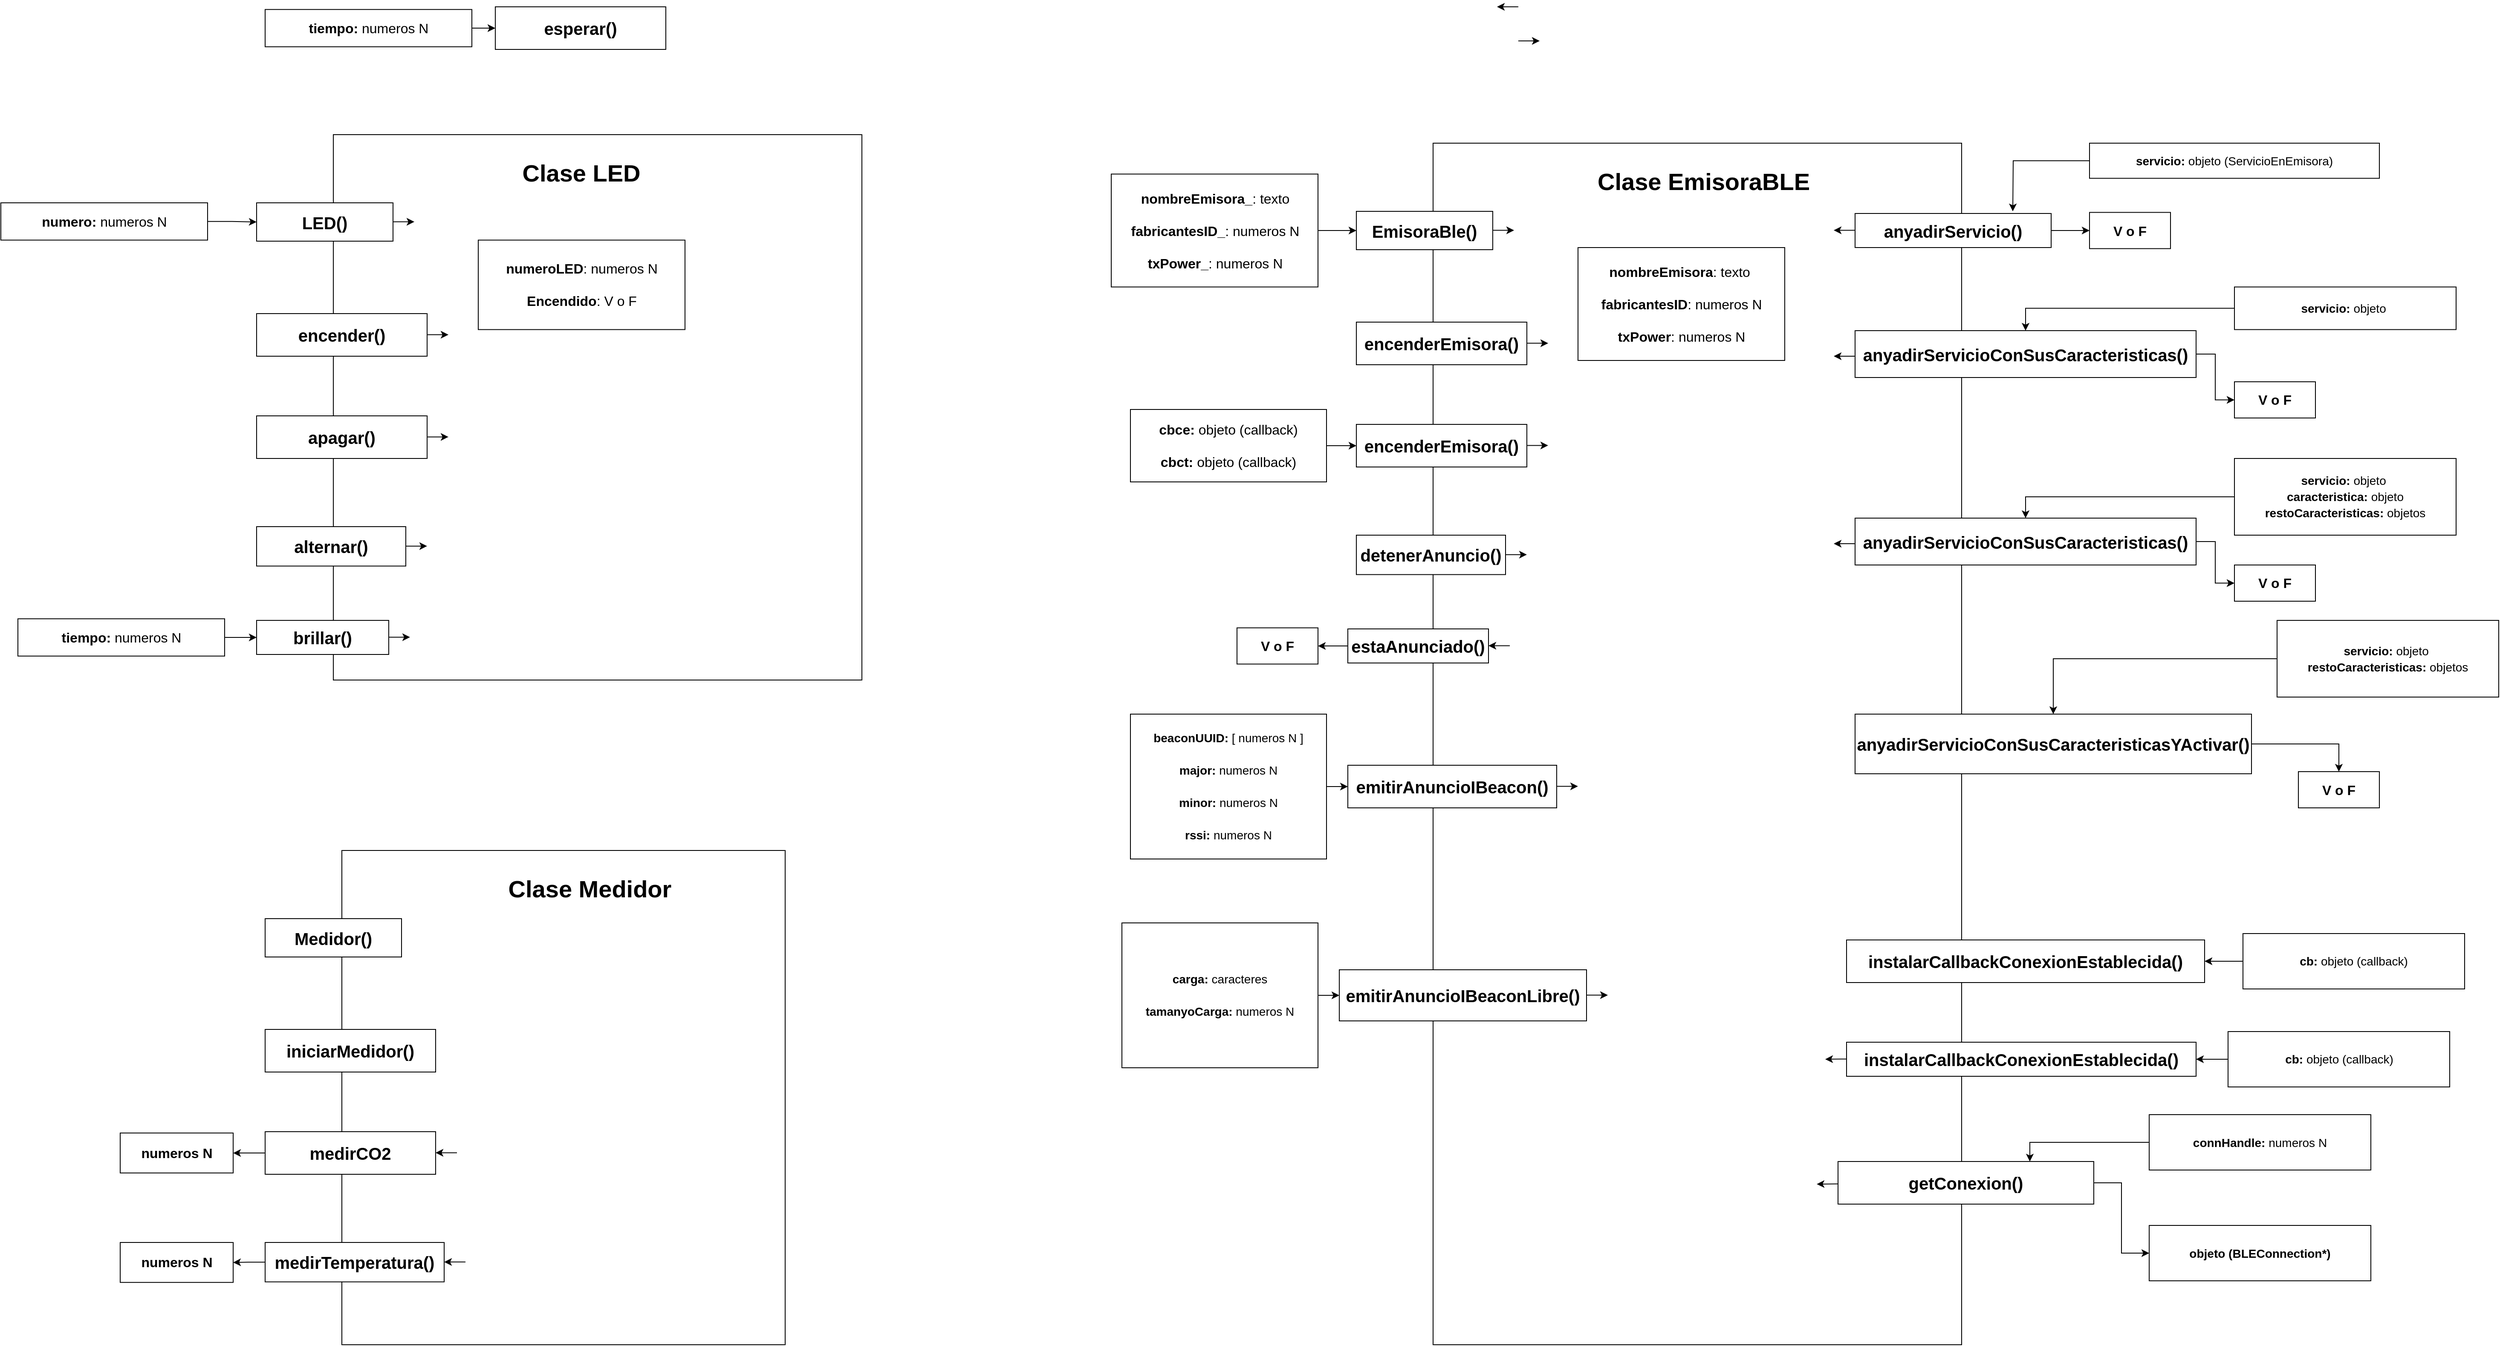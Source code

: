 <mxfile version="28.1.2">
  <diagram name="Página-1" id="Eiuw2RqAJWja2RpXwZeM">
    <mxGraphModel dx="3619" dy="2659" grid="1" gridSize="10" guides="1" tooltips="1" connect="1" arrows="1" fold="1" page="1" pageScale="1" pageWidth="827" pageHeight="1169" math="0" shadow="0">
      <root>
        <mxCell id="0" />
        <mxCell id="1" parent="0" />
        <mxCell id="4TvWH-ocgxImasAHQ6Ib-8" value="" style="rounded=0;whiteSpace=wrap;html=1;strokeColor=default;align=center;verticalAlign=middle;fontFamily=Helvetica;fontSize=20;fontColor=default;fillColor=default;" vertex="1" parent="1">
          <mxGeometry x="200" width="620" height="1410" as="geometry" />
        </mxCell>
        <mxCell id="bLrLj9wwr6JfQT5fFoHd-2" value="Clase EmisoraBLE" style="text;html=1;align=center;verticalAlign=middle;whiteSpace=wrap;rounded=0;fontSize=28;fontStyle=1" parent="1" vertex="1">
          <mxGeometry x="350" width="335" height="90" as="geometry" />
        </mxCell>
        <mxCell id="bLrLj9wwr6JfQT5fFoHd-4" value="encenderEmisora()" style="rounded=0;whiteSpace=wrap;html=1;fontSize=20;fontStyle=1" parent="1" vertex="1">
          <mxGeometry x="110" y="210" width="200" height="50" as="geometry" />
        </mxCell>
        <mxCell id="bLrLj9wwr6JfQT5fFoHd-5" value="detenerAnuncio()" style="rounded=0;whiteSpace=wrap;html=1;fontSize=20;fontStyle=1" parent="1" vertex="1">
          <mxGeometry x="110" y="460" width="175" height="46.25" as="geometry" />
        </mxCell>
        <mxCell id="4TvWH-ocgxImasAHQ6Ib-64" style="edgeStyle=orthogonalEdgeStyle;rounded=0;orthogonalLoop=1;jettySize=auto;html=1;fontFamily=Helvetica;fontSize=20;fontColor=default;" edge="1" parent="1" source="bLrLj9wwr6JfQT5fFoHd-6" target="4TvWH-ocgxImasAHQ6Ib-63">
          <mxGeometry relative="1" as="geometry" />
        </mxCell>
        <mxCell id="bLrLj9wwr6JfQT5fFoHd-6" value="estaAnunciado()" style="rounded=0;whiteSpace=wrap;html=1;fontSize=20;fontStyle=1" parent="1" vertex="1">
          <mxGeometry x="100" y="570" width="165" height="40" as="geometry" />
        </mxCell>
        <mxCell id="bLrLj9wwr6JfQT5fFoHd-7" value="emitirAnuncioIBeacon()" style="rounded=0;whiteSpace=wrap;html=1;fontSize=20;fontStyle=1" parent="1" vertex="1">
          <mxGeometry x="100" y="730" width="245" height="50" as="geometry" />
        </mxCell>
        <mxCell id="4TvWH-ocgxImasAHQ6Ib-79" style="edgeStyle=orthogonalEdgeStyle;rounded=0;orthogonalLoop=1;jettySize=auto;html=1;fontFamily=Helvetica;fontSize=20;fontColor=default;" edge="1" parent="1" source="bLrLj9wwr6JfQT5fFoHd-9" target="4TvWH-ocgxImasAHQ6Ib-76">
          <mxGeometry relative="1" as="geometry" />
        </mxCell>
        <mxCell id="bLrLj9wwr6JfQT5fFoHd-9" value="anyadirServicio()" style="rounded=0;whiteSpace=wrap;html=1;fontSize=20;fontStyle=1" parent="1" vertex="1">
          <mxGeometry x="695" y="82.5" width="230" height="40" as="geometry" />
        </mxCell>
        <mxCell id="4TvWH-ocgxImasAHQ6Ib-86" style="edgeStyle=orthogonalEdgeStyle;rounded=0;orthogonalLoop=1;jettySize=auto;html=1;entryX=0;entryY=0.5;entryDx=0;entryDy=0;fontFamily=Helvetica;fontSize=20;fontColor=default;" edge="1" parent="1" source="bLrLj9wwr6JfQT5fFoHd-10" target="4TvWH-ocgxImasAHQ6Ib-85">
          <mxGeometry relative="1" as="geometry" />
        </mxCell>
        <mxCell id="bLrLj9wwr6JfQT5fFoHd-10" value="anyadirServicioConSusCaracteristicas()" style="rounded=0;whiteSpace=wrap;html=1;fontSize=20;fontStyle=1" parent="1" vertex="1">
          <mxGeometry x="695" y="220" width="400" height="55" as="geometry" />
        </mxCell>
        <mxCell id="bLrLj9wwr6JfQT5fFoHd-11" value="instalarCallbackConexionEstablecida()" style="rounded=0;whiteSpace=wrap;html=1;fontSize=20;fontStyle=1" parent="1" vertex="1">
          <mxGeometry x="685" y="935" width="420" height="50" as="geometry" />
        </mxCell>
        <mxCell id="bLrLj9wwr6JfQT5fFoHd-12" value="instalarCallbackConexionEstablecida()" style="rounded=0;whiteSpace=wrap;html=1;fontSize=20;fontStyle=1" parent="1" vertex="1">
          <mxGeometry x="685" y="1055" width="410" height="40" as="geometry" />
        </mxCell>
        <mxCell id="4TvWH-ocgxImasAHQ6Ib-111" style="edgeStyle=orthogonalEdgeStyle;rounded=0;orthogonalLoop=1;jettySize=auto;html=1;entryX=0;entryY=0.5;entryDx=0;entryDy=0;fontFamily=Helvetica;fontSize=20;fontColor=default;" edge="1" parent="1" source="bLrLj9wwr6JfQT5fFoHd-13" target="4TvWH-ocgxImasAHQ6Ib-109">
          <mxGeometry relative="1" as="geometry" />
        </mxCell>
        <mxCell id="bLrLj9wwr6JfQT5fFoHd-13" value="getConexion()" style="rounded=0;whiteSpace=wrap;html=1;fontSize=20;fontStyle=1" parent="1" vertex="1">
          <mxGeometry x="675" y="1195" width="300" height="50" as="geometry" />
        </mxCell>
        <mxCell id="4TvWH-ocgxImasAHQ6Ib-6" style="edgeStyle=orthogonalEdgeStyle;rounded=0;orthogonalLoop=1;jettySize=auto;html=1;entryX=0;entryY=0.5;entryDx=0;entryDy=0;" edge="1" parent="1" source="bLrLj9wwr6JfQT5fFoHd-18" target="4TvWH-ocgxImasAHQ6Ib-7">
          <mxGeometry relative="1" as="geometry">
            <mxPoint x="90" y="110" as="targetPoint" />
          </mxGeometry>
        </mxCell>
        <mxCell id="bLrLj9wwr6JfQT5fFoHd-18" value="&lt;b&gt;nombreEmisora_&lt;/b&gt;: texto&lt;div&gt;&lt;br&gt;&lt;/div&gt;&lt;div&gt;&lt;b&gt;fabricantesID_&lt;/b&gt;: numeros N&lt;/div&gt;&lt;div&gt;&lt;br&gt;&lt;/div&gt;&lt;div&gt;&lt;b&gt;txPower_&lt;/b&gt;: numeros N&lt;/div&gt;" style="rounded=0;whiteSpace=wrap;html=1;fontSize=16;" parent="1" vertex="1">
          <mxGeometry x="-177.5" y="36.25" width="242.5" height="132.5" as="geometry" />
        </mxCell>
        <mxCell id="4TvWH-ocgxImasAHQ6Ib-7" value="&lt;font&gt;EmisoraBle()&lt;/font&gt;" style="rounded=0;whiteSpace=wrap;html=1;fontSize=20;fontStyle=1" vertex="1" parent="1">
          <mxGeometry x="110" y="80" width="160" height="45" as="geometry" />
        </mxCell>
        <mxCell id="4TvWH-ocgxImasAHQ6Ib-11" value="" style="endArrow=classic;html=1;rounded=0;fontFamily=Helvetica;fontSize=20;fontColor=default;" edge="1" parent="1">
          <mxGeometry relative="1" as="geometry">
            <mxPoint x="300" y="-120" as="sourcePoint" />
            <mxPoint x="325" y="-120" as="targetPoint" />
          </mxGeometry>
        </mxCell>
        <mxCell id="4TvWH-ocgxImasAHQ6Ib-12" value="" style="edgeLabel;resizable=0;html=1;;align=center;verticalAlign=middle;rounded=0;strokeColor=default;fontFamily=Helvetica;fontSize=20;fontColor=default;fillColor=default;" connectable="0" vertex="1" parent="4TvWH-ocgxImasAHQ6Ib-11">
          <mxGeometry relative="1" as="geometry" />
        </mxCell>
        <mxCell id="4TvWH-ocgxImasAHQ6Ib-17" value="" style="endArrow=classic;html=1;rounded=0;fontFamily=Helvetica;fontSize=20;fontColor=default;" edge="1" parent="1">
          <mxGeometry relative="1" as="geometry">
            <mxPoint x="300" y="-160" as="sourcePoint" />
            <mxPoint x="275" y="-160" as="targetPoint" />
          </mxGeometry>
        </mxCell>
        <mxCell id="4TvWH-ocgxImasAHQ6Ib-18" value="" style="edgeLabel;resizable=0;html=1;;align=center;verticalAlign=middle;rounded=0;strokeColor=default;fontFamily=Helvetica;fontSize=20;fontColor=default;fillColor=default;" connectable="0" vertex="1" parent="4TvWH-ocgxImasAHQ6Ib-17">
          <mxGeometry relative="1" as="geometry" />
        </mxCell>
        <mxCell id="4TvWH-ocgxImasAHQ6Ib-20" value="encenderEmisora()" style="rounded=0;whiteSpace=wrap;html=1;fontSize=20;fontStyle=1" vertex="1" parent="1">
          <mxGeometry x="110" y="330" width="200" height="50" as="geometry" />
        </mxCell>
        <mxCell id="4TvWH-ocgxImasAHQ6Ib-23" style="edgeStyle=orthogonalEdgeStyle;rounded=0;orthogonalLoop=1;jettySize=auto;html=1;entryX=0;entryY=0.5;entryDx=0;entryDy=0;fontFamily=Helvetica;fontSize=20;fontColor=default;" edge="1" parent="1" source="4TvWH-ocgxImasAHQ6Ib-21" target="4TvWH-ocgxImasAHQ6Ib-20">
          <mxGeometry relative="1" as="geometry" />
        </mxCell>
        <mxCell id="4TvWH-ocgxImasAHQ6Ib-21" value="&lt;div style=&quot;background-color: rgb(255, 255, 255); line-height: 19px; white-space: pre;&quot;&gt;&lt;span&gt;&lt;b&gt;cbce:&lt;/b&gt; objeto (callback)&lt;/span&gt;&lt;/div&gt;&lt;div&gt;&lt;br&gt;&lt;/div&gt;&lt;div&gt;&lt;div style=&quot;background-color: rgb(255, 255, 255); line-height: 19px; white-space: pre;&quot;&gt;&lt;span&gt;&lt;b&gt;cbct:&lt;/b&gt; objeto (callback)&lt;/span&gt;&lt;/div&gt;&lt;/div&gt;" style="rounded=0;whiteSpace=wrap;html=1;fontSize=16;fontColor=default;fontFamily=Helvetica;" vertex="1" parent="1">
          <mxGeometry x="-155" y="312.5" width="230" height="85" as="geometry" />
        </mxCell>
        <mxCell id="4TvWH-ocgxImasAHQ6Ib-35" value="" style="endArrow=classic;html=1;rounded=0;fontFamily=Helvetica;fontSize=20;fontColor=default;" edge="1" parent="1">
          <mxGeometry relative="1" as="geometry">
            <mxPoint x="310" y="234.8" as="sourcePoint" />
            <mxPoint x="335" y="234.8" as="targetPoint" />
          </mxGeometry>
        </mxCell>
        <mxCell id="4TvWH-ocgxImasAHQ6Ib-36" value="" style="edgeLabel;resizable=0;html=1;;align=center;verticalAlign=middle;rounded=0;strokeColor=default;fontFamily=Helvetica;fontSize=20;fontColor=default;fillColor=default;" connectable="0" vertex="1" parent="4TvWH-ocgxImasAHQ6Ib-35">
          <mxGeometry relative="1" as="geometry" />
        </mxCell>
        <mxCell id="4TvWH-ocgxImasAHQ6Ib-37" value="" style="endArrow=classic;html=1;rounded=0;fontFamily=Helvetica;fontSize=20;fontColor=default;" edge="1" parent="1">
          <mxGeometry relative="1" as="geometry">
            <mxPoint x="310" y="354.71" as="sourcePoint" />
            <mxPoint x="335" y="354.71" as="targetPoint" />
          </mxGeometry>
        </mxCell>
        <mxCell id="4TvWH-ocgxImasAHQ6Ib-38" value="" style="edgeLabel;resizable=0;html=1;;align=center;verticalAlign=middle;rounded=0;strokeColor=default;fontFamily=Helvetica;fontSize=20;fontColor=default;fillColor=default;" connectable="0" vertex="1" parent="4TvWH-ocgxImasAHQ6Ib-37">
          <mxGeometry relative="1" as="geometry" />
        </mxCell>
        <mxCell id="4TvWH-ocgxImasAHQ6Ib-39" value="" style="endArrow=classic;html=1;rounded=0;fontFamily=Helvetica;fontSize=20;fontColor=default;" edge="1" parent="1">
          <mxGeometry relative="1" as="geometry">
            <mxPoint x="285" y="482.84" as="sourcePoint" />
            <mxPoint x="310" y="482.84" as="targetPoint" />
          </mxGeometry>
        </mxCell>
        <mxCell id="4TvWH-ocgxImasAHQ6Ib-40" value="" style="edgeLabel;resizable=0;html=1;;align=center;verticalAlign=middle;rounded=0;strokeColor=default;fontFamily=Helvetica;fontSize=20;fontColor=default;fillColor=default;" connectable="0" vertex="1" parent="4TvWH-ocgxImasAHQ6Ib-39">
          <mxGeometry relative="1" as="geometry" />
        </mxCell>
        <mxCell id="4TvWH-ocgxImasAHQ6Ib-41" value="" style="endArrow=classic;html=1;rounded=0;fontFamily=Helvetica;fontSize=20;fontColor=default;" edge="1" parent="1">
          <mxGeometry relative="1" as="geometry">
            <mxPoint x="290" y="589.71" as="sourcePoint" />
            <mxPoint x="265" y="589.71" as="targetPoint" />
          </mxGeometry>
        </mxCell>
        <mxCell id="4TvWH-ocgxImasAHQ6Ib-42" value="" style="edgeLabel;resizable=0;html=1;;align=center;verticalAlign=middle;rounded=0;strokeColor=default;fontFamily=Helvetica;fontSize=20;fontColor=default;fillColor=default;" connectable="0" vertex="1" parent="4TvWH-ocgxImasAHQ6Ib-41">
          <mxGeometry relative="1" as="geometry" />
        </mxCell>
        <mxCell id="4TvWH-ocgxImasAHQ6Ib-43" value="" style="endArrow=classic;html=1;rounded=0;fontFamily=Helvetica;fontSize=20;fontColor=default;" edge="1" parent="1">
          <mxGeometry relative="1" as="geometry">
            <mxPoint x="345" y="754.71" as="sourcePoint" />
            <mxPoint x="370" y="754.71" as="targetPoint" />
          </mxGeometry>
        </mxCell>
        <mxCell id="4TvWH-ocgxImasAHQ6Ib-44" value="" style="edgeLabel;resizable=0;html=1;;align=center;verticalAlign=middle;rounded=0;strokeColor=default;fontFamily=Helvetica;fontSize=20;fontColor=default;fillColor=default;" connectable="0" vertex="1" parent="4TvWH-ocgxImasAHQ6Ib-43">
          <mxGeometry relative="1" as="geometry" />
        </mxCell>
        <mxCell id="4TvWH-ocgxImasAHQ6Ib-49" value="" style="endArrow=classic;html=1;rounded=0;fontFamily=Helvetica;fontSize=20;fontColor=default;" edge="1" parent="1">
          <mxGeometry relative="1" as="geometry">
            <mxPoint x="695" y="102.21" as="sourcePoint" />
            <mxPoint x="670" y="102.21" as="targetPoint" />
          </mxGeometry>
        </mxCell>
        <mxCell id="4TvWH-ocgxImasAHQ6Ib-50" value="" style="edgeLabel;resizable=0;html=1;;align=center;verticalAlign=middle;rounded=0;strokeColor=default;fontFamily=Helvetica;fontSize=20;fontColor=default;fillColor=default;" connectable="0" vertex="1" parent="4TvWH-ocgxImasAHQ6Ib-49">
          <mxGeometry relative="1" as="geometry" />
        </mxCell>
        <mxCell id="4TvWH-ocgxImasAHQ6Ib-51" value="" style="endArrow=classic;html=1;rounded=0;fontFamily=Helvetica;fontSize=20;fontColor=default;" edge="1" parent="1">
          <mxGeometry relative="1" as="geometry">
            <mxPoint x="695" y="250" as="sourcePoint" />
            <mxPoint x="670" y="250" as="targetPoint" />
          </mxGeometry>
        </mxCell>
        <mxCell id="4TvWH-ocgxImasAHQ6Ib-52" value="" style="edgeLabel;resizable=0;html=1;;align=center;verticalAlign=middle;rounded=0;strokeColor=default;fontFamily=Helvetica;fontSize=20;fontColor=default;fillColor=default;" connectable="0" vertex="1" parent="4TvWH-ocgxImasAHQ6Ib-51">
          <mxGeometry relative="1" as="geometry" />
        </mxCell>
        <mxCell id="4TvWH-ocgxImasAHQ6Ib-57" value="" style="endArrow=classic;html=1;rounded=0;fontFamily=Helvetica;fontSize=20;fontColor=default;" edge="1" parent="1">
          <mxGeometry relative="1" as="geometry">
            <mxPoint x="685" y="1074.71" as="sourcePoint" />
            <mxPoint x="660" y="1075" as="targetPoint" />
          </mxGeometry>
        </mxCell>
        <mxCell id="4TvWH-ocgxImasAHQ6Ib-58" value="" style="edgeLabel;resizable=0;html=1;;align=center;verticalAlign=middle;rounded=0;strokeColor=default;fontFamily=Helvetica;fontSize=20;fontColor=default;fillColor=default;" connectable="0" vertex="1" parent="4TvWH-ocgxImasAHQ6Ib-57">
          <mxGeometry relative="1" as="geometry" />
        </mxCell>
        <mxCell id="4TvWH-ocgxImasAHQ6Ib-59" value="" style="endArrow=classic;html=1;rounded=0;fontFamily=Helvetica;fontSize=20;fontColor=default;" edge="1" parent="1">
          <mxGeometry relative="1" as="geometry">
            <mxPoint x="675" y="1221.25" as="sourcePoint" />
            <mxPoint x="650" y="1221.54" as="targetPoint" />
          </mxGeometry>
        </mxCell>
        <mxCell id="4TvWH-ocgxImasAHQ6Ib-60" value="" style="edgeLabel;resizable=0;html=1;;align=center;verticalAlign=middle;rounded=0;strokeColor=default;fontFamily=Helvetica;fontSize=20;fontColor=default;fillColor=default;" connectable="0" vertex="1" parent="4TvWH-ocgxImasAHQ6Ib-59">
          <mxGeometry relative="1" as="geometry" />
        </mxCell>
        <mxCell id="4TvWH-ocgxImasAHQ6Ib-63" value="&lt;div style=&quot;background-color: rgb(255, 255, 255); line-height: 19px; white-space: pre;&quot;&gt;&lt;b&gt;V o F&lt;/b&gt;&lt;/div&gt;" style="rounded=0;whiteSpace=wrap;html=1;fontSize=16;fontColor=default;fontFamily=Helvetica;" vertex="1" parent="1">
          <mxGeometry x="-30" y="568.75" width="95" height="42.5" as="geometry" />
        </mxCell>
        <mxCell id="4TvWH-ocgxImasAHQ6Ib-65" value="" style="endArrow=classic;html=1;rounded=0;fontFamily=Helvetica;fontSize=20;fontColor=default;" edge="1" parent="1">
          <mxGeometry relative="1" as="geometry">
            <mxPoint x="270" y="102.3" as="sourcePoint" />
            <mxPoint x="295" y="102.3" as="targetPoint" />
          </mxGeometry>
        </mxCell>
        <mxCell id="4TvWH-ocgxImasAHQ6Ib-66" value="" style="edgeLabel;resizable=0;html=1;;align=center;verticalAlign=middle;rounded=0;strokeColor=default;fontFamily=Helvetica;fontSize=20;fontColor=default;fillColor=default;" connectable="0" vertex="1" parent="4TvWH-ocgxImasAHQ6Ib-65">
          <mxGeometry relative="1" as="geometry" />
        </mxCell>
        <mxCell id="4TvWH-ocgxImasAHQ6Ib-68" style="edgeStyle=orthogonalEdgeStyle;rounded=0;orthogonalLoop=1;jettySize=auto;html=1;fontFamily=Helvetica;fontSize=20;fontColor=default;" edge="1" parent="1" source="4TvWH-ocgxImasAHQ6Ib-67" target="bLrLj9wwr6JfQT5fFoHd-7">
          <mxGeometry relative="1" as="geometry" />
        </mxCell>
        <mxCell id="4TvWH-ocgxImasAHQ6Ib-67" value="&lt;div style=&quot;background-color: rgb(255, 255, 255); line-height: 19px; white-space: pre;&quot;&gt;&lt;div style=&quot;font-size: 14px; line-height: 19px;&quot;&gt;&lt;span style=&quot;&quot;&gt;&lt;b&gt;beaconUUID:&lt;/b&gt; [ numeros N ]&lt;/span&gt;&lt;/div&gt;&lt;div style=&quot;font-size: 14px; line-height: 19px;&quot;&gt;&lt;div style=&quot;line-height: 19px;&quot;&gt;&lt;span style=&quot;&quot;&gt;&lt;br&gt;&lt;/span&gt;&lt;/div&gt;&lt;div style=&quot;line-height: 19px;&quot;&gt;&lt;span style=&quot;&quot;&gt;&lt;b&gt;major:&lt;/b&gt; numeros N&lt;/span&gt;&lt;/div&gt;&lt;div style=&quot;line-height: 19px;&quot;&gt;&lt;span style=&quot;&quot;&gt;&lt;br&gt;&lt;/span&gt;&lt;/div&gt;&lt;div style=&quot;line-height: 19px;&quot;&gt;&lt;div style=&quot;line-height: 19px;&quot;&gt;&lt;span style=&quot;&quot;&gt;&lt;b&gt;minor:&lt;/b&gt; numeros N&lt;/span&gt;&lt;/div&gt;&lt;/div&gt;&lt;/div&gt;&lt;div style=&quot;font-size: 14px; line-height: 19px;&quot;&gt;&lt;span style=&quot;&quot;&gt;&lt;br&gt;&lt;/span&gt;&lt;/div&gt;&lt;div style=&quot;font-size: 14px; line-height: 19px;&quot;&gt;&lt;span style=&quot;&quot;&gt;&lt;b&gt;rssi:&lt;/b&gt; numeros N&lt;/span&gt;&lt;/div&gt;&lt;/div&gt;" style="rounded=0;whiteSpace=wrap;html=1;fontSize=16;fontColor=default;fontFamily=Helvetica;" vertex="1" parent="1">
          <mxGeometry x="-155" y="670" width="230" height="170" as="geometry" />
        </mxCell>
        <mxCell id="4TvWH-ocgxImasAHQ6Ib-69" value="emitirAnuncioIBeaconLibre()" style="rounded=0;whiteSpace=wrap;html=1;fontSize=20;fontStyle=1" vertex="1" parent="1">
          <mxGeometry x="90" y="970" width="290" height="60" as="geometry" />
        </mxCell>
        <mxCell id="4TvWH-ocgxImasAHQ6Ib-70" value="" style="endArrow=classic;html=1;rounded=0;fontFamily=Helvetica;fontSize=20;fontColor=default;" edge="1" parent="1">
          <mxGeometry relative="1" as="geometry">
            <mxPoint x="380" y="999.76" as="sourcePoint" />
            <mxPoint x="405" y="999.76" as="targetPoint" />
          </mxGeometry>
        </mxCell>
        <mxCell id="4TvWH-ocgxImasAHQ6Ib-71" value="" style="edgeLabel;resizable=0;html=1;;align=center;verticalAlign=middle;rounded=0;strokeColor=default;fontFamily=Helvetica;fontSize=20;fontColor=default;fillColor=default;" connectable="0" vertex="1" parent="4TvWH-ocgxImasAHQ6Ib-70">
          <mxGeometry relative="1" as="geometry" />
        </mxCell>
        <mxCell id="4TvWH-ocgxImasAHQ6Ib-73" style="edgeStyle=orthogonalEdgeStyle;rounded=0;orthogonalLoop=1;jettySize=auto;html=1;fontFamily=Helvetica;fontSize=20;fontColor=default;" edge="1" parent="1" source="4TvWH-ocgxImasAHQ6Ib-72" target="4TvWH-ocgxImasAHQ6Ib-69">
          <mxGeometry relative="1" as="geometry" />
        </mxCell>
        <mxCell id="4TvWH-ocgxImasAHQ6Ib-72" value="&lt;div style=&quot;background-color: rgb(255, 255, 255); line-height: 19px; white-space: pre;&quot;&gt;&lt;div style=&quot;font-size: 14px; line-height: 19px;&quot;&gt;&lt;div style=&quot;line-height: 19px;&quot;&gt;&lt;div style=&quot;line-height: 19px;&quot;&gt;&lt;span style=&quot;&quot;&gt;&lt;b&gt;carga:&lt;/b&gt; caracteres&lt;/span&gt;&lt;/div&gt;&lt;div style=&quot;line-height: 19px;&quot;&gt;&lt;span style=&quot;&quot;&gt; &lt;/span&gt;&lt;/div&gt;&lt;div style=&quot;line-height: 19px;&quot;&gt;&lt;span style=&quot;&quot;&gt;&lt;b&gt;tamanyoCarga:&lt;/b&gt; numeros N&lt;/span&gt;&lt;/div&gt;&lt;/div&gt;&lt;/div&gt;&lt;/div&gt;" style="rounded=0;whiteSpace=wrap;html=1;fontSize=16;fontColor=default;fontFamily=Helvetica;" vertex="1" parent="1">
          <mxGeometry x="-165" y="915" width="230" height="170" as="geometry" />
        </mxCell>
        <mxCell id="4TvWH-ocgxImasAHQ6Ib-81" style="edgeStyle=orthogonalEdgeStyle;rounded=0;orthogonalLoop=1;jettySize=auto;html=1;fontFamily=Helvetica;fontSize=20;fontColor=default;" edge="1" parent="1" source="4TvWH-ocgxImasAHQ6Ib-74">
          <mxGeometry relative="1" as="geometry">
            <mxPoint x="880" y="80" as="targetPoint" />
          </mxGeometry>
        </mxCell>
        <mxCell id="4TvWH-ocgxImasAHQ6Ib-74" value="&lt;div style=&quot;background-color: rgb(255, 255, 255); font-size: 14px; line-height: 19px; white-space: pre;&quot;&gt;&lt;span style=&quot;&quot;&gt;&lt;b&gt;servicio:&lt;/b&gt; objeto (ServicioEnEmisora)&lt;/span&gt;&lt;/div&gt;" style="rounded=0;whiteSpace=wrap;html=1;fontSize=16;fontFamily=Helvetica;fontColor=default;" vertex="1" parent="1">
          <mxGeometry x="970" width="340" height="41.25" as="geometry" />
        </mxCell>
        <mxCell id="4TvWH-ocgxImasAHQ6Ib-76" value="&lt;div style=&quot;background-color: rgb(255, 255, 255); line-height: 19px; white-space: pre;&quot;&gt;&lt;b&gt;V o F&lt;/b&gt;&lt;/div&gt;" style="rounded=0;whiteSpace=wrap;html=1;fontSize=16;fontColor=default;fontFamily=Helvetica;" vertex="1" parent="1">
          <mxGeometry x="970" y="81.25" width="95" height="42.5" as="geometry" />
        </mxCell>
        <mxCell id="4TvWH-ocgxImasAHQ6Ib-84" style="edgeStyle=orthogonalEdgeStyle;rounded=0;orthogonalLoop=1;jettySize=auto;html=1;entryX=0.5;entryY=0;entryDx=0;entryDy=0;fontFamily=Helvetica;fontSize=20;fontColor=default;" edge="1" parent="1" source="4TvWH-ocgxImasAHQ6Ib-82" target="bLrLj9wwr6JfQT5fFoHd-10">
          <mxGeometry relative="1" as="geometry" />
        </mxCell>
        <mxCell id="4TvWH-ocgxImasAHQ6Ib-82" value="&lt;div style=&quot;background-color: rgb(255, 255, 255); font-size: 14px; line-height: 19px; white-space: pre;&quot;&gt;&lt;div style=&quot;line-height: 19px;&quot;&gt;&lt;span style=&quot;&quot;&gt;&lt;b&gt;servicio:&lt;/b&gt; objeto &lt;/span&gt;&lt;/div&gt;&lt;/div&gt;" style="rounded=0;whiteSpace=wrap;html=1;fontSize=16;fontFamily=Helvetica;fontColor=default;" vertex="1" parent="1">
          <mxGeometry x="1140" y="168.75" width="260" height="50" as="geometry" />
        </mxCell>
        <mxCell id="4TvWH-ocgxImasAHQ6Ib-85" value="&lt;div style=&quot;background-color: rgb(255, 255, 255); line-height: 19px; white-space: pre;&quot;&gt;&lt;b&gt;V o F&lt;/b&gt;&lt;/div&gt;" style="rounded=0;whiteSpace=wrap;html=1;fontSize=16;fontColor=default;fontFamily=Helvetica;" vertex="1" parent="1">
          <mxGeometry x="1140" y="280" width="95" height="42.5" as="geometry" />
        </mxCell>
        <mxCell id="4TvWH-ocgxImasAHQ6Ib-94" style="edgeStyle=orthogonalEdgeStyle;rounded=0;orthogonalLoop=1;jettySize=auto;html=1;fontFamily=Helvetica;fontSize=20;fontColor=default;" edge="1" parent="1" source="4TvWH-ocgxImasAHQ6Ib-88" target="4TvWH-ocgxImasAHQ6Ib-92">
          <mxGeometry relative="1" as="geometry" />
        </mxCell>
        <mxCell id="4TvWH-ocgxImasAHQ6Ib-88" value="anyadirServicioConSusCaracteristicas()" style="rounded=0;whiteSpace=wrap;html=1;fontSize=20;fontStyle=1" vertex="1" parent="1">
          <mxGeometry x="695" y="440" width="400" height="55" as="geometry" />
        </mxCell>
        <mxCell id="4TvWH-ocgxImasAHQ6Ib-89" value="" style="endArrow=classic;html=1;rounded=0;fontFamily=Helvetica;fontSize=20;fontColor=default;" edge="1" parent="1">
          <mxGeometry relative="1" as="geometry">
            <mxPoint x="695" y="470" as="sourcePoint" />
            <mxPoint x="670" y="470" as="targetPoint" />
          </mxGeometry>
        </mxCell>
        <mxCell id="4TvWH-ocgxImasAHQ6Ib-90" value="" style="edgeLabel;resizable=0;html=1;;align=center;verticalAlign=middle;rounded=0;strokeColor=default;fontFamily=Helvetica;fontSize=20;fontColor=default;fillColor=default;" connectable="0" vertex="1" parent="4TvWH-ocgxImasAHQ6Ib-89">
          <mxGeometry relative="1" as="geometry" />
        </mxCell>
        <mxCell id="4TvWH-ocgxImasAHQ6Ib-93" style="edgeStyle=orthogonalEdgeStyle;rounded=0;orthogonalLoop=1;jettySize=auto;html=1;entryX=0.5;entryY=0;entryDx=0;entryDy=0;fontFamily=Helvetica;fontSize=20;fontColor=default;" edge="1" parent="1" source="4TvWH-ocgxImasAHQ6Ib-91" target="4TvWH-ocgxImasAHQ6Ib-88">
          <mxGeometry relative="1" as="geometry" />
        </mxCell>
        <mxCell id="4TvWH-ocgxImasAHQ6Ib-91" value="&lt;div style=&quot;background-color: rgb(255, 255, 255); font-size: 14px; line-height: 19px; white-space: pre;&quot;&gt;&lt;div style=&quot;line-height: 19px;&quot;&gt;&lt;span style=&quot;&quot;&gt;&lt;b&gt;servicio:&lt;/b&gt; objeto &lt;/span&gt;&lt;/div&gt;&lt;div style=&quot;line-height: 19px;&quot;&gt;&lt;span style=&quot;&quot;&gt;&lt;b&gt;caracteristica:&lt;/b&gt; objeto&lt;/span&gt;&lt;/div&gt;&lt;div style=&quot;text-align: left; line-height: 19px;&quot;&gt;&lt;span style=&quot;&quot;&gt;&lt;b&gt;restoCaracteristicas:&lt;/b&gt; objetos&lt;/span&gt;&lt;/div&gt;&lt;/div&gt;" style="rounded=0;whiteSpace=wrap;html=1;fontSize=16;fontFamily=Helvetica;fontColor=default;" vertex="1" parent="1">
          <mxGeometry x="1140" y="370" width="260" height="90" as="geometry" />
        </mxCell>
        <mxCell id="4TvWH-ocgxImasAHQ6Ib-92" value="&lt;div style=&quot;background-color: rgb(255, 255, 255); line-height: 19px; white-space: pre;&quot;&gt;&lt;b&gt;V o F&lt;/b&gt;&lt;/div&gt;" style="rounded=0;whiteSpace=wrap;html=1;fontSize=16;fontColor=default;fontFamily=Helvetica;" vertex="1" parent="1">
          <mxGeometry x="1140" y="495" width="95" height="42.5" as="geometry" />
        </mxCell>
        <mxCell id="4TvWH-ocgxImasAHQ6Ib-98" style="edgeStyle=orthogonalEdgeStyle;rounded=0;orthogonalLoop=1;jettySize=auto;html=1;entryX=1;entryY=0.5;entryDx=0;entryDy=0;fontFamily=Helvetica;fontSize=20;fontColor=default;" edge="1" parent="1" source="4TvWH-ocgxImasAHQ6Ib-96" target="bLrLj9wwr6JfQT5fFoHd-11">
          <mxGeometry relative="1" as="geometry" />
        </mxCell>
        <mxCell id="4TvWH-ocgxImasAHQ6Ib-96" value="&lt;div style=&quot;background-color: rgb(255, 255, 255); font-size: 14px; line-height: 19px; white-space: pre;&quot;&gt;&lt;div style=&quot;line-height: 19px;&quot;&gt;&lt;div style=&quot;line-height: 19px;&quot;&gt;&lt;span style=&quot;&quot;&gt;&lt;b&gt;cb:&lt;/b&gt; objeto (callback)&lt;/span&gt;&lt;/div&gt;&lt;/div&gt;&lt;/div&gt;" style="rounded=0;whiteSpace=wrap;html=1;fontSize=16;fontFamily=Helvetica;fontColor=default;" vertex="1" parent="1">
          <mxGeometry x="1150" y="927.5" width="260" height="65" as="geometry" />
        </mxCell>
        <mxCell id="4TvWH-ocgxImasAHQ6Ib-104" style="edgeStyle=orthogonalEdgeStyle;rounded=0;orthogonalLoop=1;jettySize=auto;html=1;entryX=0.5;entryY=0;entryDx=0;entryDy=0;fontFamily=Helvetica;fontSize=20;fontColor=default;" edge="1" parent="1" source="4TvWH-ocgxImasAHQ6Ib-99" target="4TvWH-ocgxImasAHQ6Ib-102">
          <mxGeometry relative="1" as="geometry" />
        </mxCell>
        <mxCell id="4TvWH-ocgxImasAHQ6Ib-99" value="anyadirServicioConSusCaracteristicasYActivar()" style="rounded=0;whiteSpace=wrap;html=1;fontSize=20;fontStyle=1" vertex="1" parent="1">
          <mxGeometry x="695" y="670" width="465" height="70" as="geometry" />
        </mxCell>
        <mxCell id="4TvWH-ocgxImasAHQ6Ib-103" style="edgeStyle=orthogonalEdgeStyle;rounded=0;orthogonalLoop=1;jettySize=auto;html=1;fontFamily=Helvetica;fontSize=20;fontColor=default;" edge="1" parent="1" source="4TvWH-ocgxImasAHQ6Ib-100" target="4TvWH-ocgxImasAHQ6Ib-99">
          <mxGeometry relative="1" as="geometry" />
        </mxCell>
        <mxCell id="4TvWH-ocgxImasAHQ6Ib-100" value="&lt;div style=&quot;background-color: rgb(255, 255, 255); font-size: 14px; line-height: 19px; white-space: pre;&quot;&gt;&lt;div style=&quot;line-height: 19px;&quot;&gt;&lt;span style=&quot;&quot;&gt;&lt;b&gt;servicio:&lt;/b&gt; objeto &lt;/span&gt;&lt;/div&gt;&lt;div style=&quot;text-align: left; line-height: 19px;&quot;&gt;&lt;span style=&quot;&quot;&gt;&lt;b&gt;restoCaracteristicas:&lt;/b&gt; objetos&lt;/span&gt;&lt;/div&gt;&lt;/div&gt;" style="rounded=0;whiteSpace=wrap;html=1;fontSize=16;fontFamily=Helvetica;fontColor=default;" vertex="1" parent="1">
          <mxGeometry x="1190" y="560" width="260" height="90" as="geometry" />
        </mxCell>
        <mxCell id="4TvWH-ocgxImasAHQ6Ib-102" value="&lt;div style=&quot;background-color: rgb(255, 255, 255); line-height: 19px; white-space: pre;&quot;&gt;&lt;b&gt;V o F&lt;/b&gt;&lt;/div&gt;" style="rounded=0;whiteSpace=wrap;html=1;fontSize=16;fontColor=default;fontFamily=Helvetica;" vertex="1" parent="1">
          <mxGeometry x="1215" y="737.5" width="95" height="42.5" as="geometry" />
        </mxCell>
        <mxCell id="4TvWH-ocgxImasAHQ6Ib-106" style="edgeStyle=orthogonalEdgeStyle;rounded=0;orthogonalLoop=1;jettySize=auto;html=1;fontFamily=Helvetica;fontSize=20;fontColor=default;" edge="1" parent="1" source="4TvWH-ocgxImasAHQ6Ib-105" target="bLrLj9wwr6JfQT5fFoHd-12">
          <mxGeometry relative="1" as="geometry" />
        </mxCell>
        <mxCell id="4TvWH-ocgxImasAHQ6Ib-105" value="&lt;div style=&quot;background-color: rgb(255, 255, 255); font-size: 14px; line-height: 19px; white-space: pre;&quot;&gt;&lt;div style=&quot;line-height: 19px;&quot;&gt;&lt;div style=&quot;line-height: 19px;&quot;&gt;&lt;span style=&quot;&quot;&gt;&lt;b&gt;cb:&lt;/b&gt; objeto (callback)&lt;/span&gt;&lt;/div&gt;&lt;/div&gt;&lt;/div&gt;" style="rounded=0;whiteSpace=wrap;html=1;fontSize=16;fontFamily=Helvetica;fontColor=default;" vertex="1" parent="1">
          <mxGeometry x="1132.5" y="1042.5" width="260" height="65" as="geometry" />
        </mxCell>
        <mxCell id="4TvWH-ocgxImasAHQ6Ib-110" style="edgeStyle=orthogonalEdgeStyle;rounded=0;orthogonalLoop=1;jettySize=auto;html=1;entryX=0.75;entryY=0;entryDx=0;entryDy=0;fontFamily=Helvetica;fontSize=20;fontColor=default;" edge="1" parent="1" source="4TvWH-ocgxImasAHQ6Ib-107" target="bLrLj9wwr6JfQT5fFoHd-13">
          <mxGeometry relative="1" as="geometry" />
        </mxCell>
        <mxCell id="4TvWH-ocgxImasAHQ6Ib-107" value="&lt;div style=&quot;background-color: rgb(255, 255, 255); font-size: 14px; line-height: 19px; white-space: pre;&quot;&gt;&lt;div style=&quot;line-height: 19px;&quot;&gt;&lt;div style=&quot;line-height: 19px;&quot;&gt;&lt;div style=&quot;line-height: 19px;&quot;&gt;&lt;span style=&quot;&quot;&gt;&lt;b&gt;connHandle:&lt;/b&gt; numeros N&lt;/span&gt;&lt;/div&gt;&lt;/div&gt;&lt;/div&gt;&lt;/div&gt;" style="rounded=0;whiteSpace=wrap;html=1;fontSize=16;fontFamily=Helvetica;fontColor=default;" vertex="1" parent="1">
          <mxGeometry x="1040" y="1140" width="260" height="65" as="geometry" />
        </mxCell>
        <mxCell id="4TvWH-ocgxImasAHQ6Ib-109" value="&lt;div style=&quot;background-color: rgb(255, 255, 255); font-size: 14px; line-height: 19px; white-space: pre;&quot;&gt;&lt;div style=&quot;line-height: 19px;&quot;&gt;&lt;div style=&quot;line-height: 19px;&quot;&gt;&lt;div style=&quot;line-height: 19px;&quot;&gt;&lt;div style=&quot;line-height: 19px;&quot;&gt;&lt;span style=&quot;&quot;&gt;&lt;b&gt;objeto (BLEConnection*)&lt;/b&gt;&lt;/span&gt;&lt;/div&gt;&lt;/div&gt;&lt;/div&gt;&lt;/div&gt;&lt;/div&gt;" style="rounded=0;whiteSpace=wrap;html=1;fontSize=16;fontFamily=Helvetica;fontColor=default;" vertex="1" parent="1">
          <mxGeometry x="1040" y="1270" width="260" height="65" as="geometry" />
        </mxCell>
        <mxCell id="4TvWH-ocgxImasAHQ6Ib-112" value="&lt;b&gt;nombreEmisora&lt;/b&gt;: texto&amp;nbsp;&lt;div&gt;&lt;br&gt;&lt;/div&gt;&lt;div&gt;&lt;b&gt;fabricantesID&lt;/b&gt;: numeros N&lt;/div&gt;&lt;div&gt;&lt;br&gt;&lt;/div&gt;&lt;div&gt;&lt;b&gt;txPower&lt;/b&gt;: numeros N&lt;/div&gt;" style="rounded=0;whiteSpace=wrap;html=1;fontSize=16;" vertex="1" parent="1">
          <mxGeometry x="370" y="122.5" width="242.5" height="132.5" as="geometry" />
        </mxCell>
        <mxCell id="4TvWH-ocgxImasAHQ6Ib-113" value="" style="rounded=0;whiteSpace=wrap;html=1;strokeColor=default;align=center;verticalAlign=middle;fontFamily=Helvetica;fontSize=20;fontColor=default;fillColor=default;" vertex="1" parent="1">
          <mxGeometry x="-1090" y="-10" width="620" height="640" as="geometry" />
        </mxCell>
        <mxCell id="4TvWH-ocgxImasAHQ6Ib-114" value="Clase LED" style="text;html=1;align=center;verticalAlign=middle;whiteSpace=wrap;rounded=0;fontSize=28;fontStyle=1" vertex="1" parent="1">
          <mxGeometry x="-883.75" y="-10" width="170" height="90" as="geometry" />
        </mxCell>
        <mxCell id="4TvWH-ocgxImasAHQ6Ib-115" value="encender()" style="rounded=0;whiteSpace=wrap;html=1;fontSize=20;fontStyle=1" vertex="1" parent="1">
          <mxGeometry x="-1180" y="200" width="200" height="50" as="geometry" />
        </mxCell>
        <mxCell id="4TvWH-ocgxImasAHQ6Ib-116" value="alternar()" style="rounded=0;whiteSpace=wrap;html=1;fontSize=20;fontStyle=1" vertex="1" parent="1">
          <mxGeometry x="-1180" y="450" width="175" height="46.25" as="geometry" />
        </mxCell>
        <mxCell id="4TvWH-ocgxImasAHQ6Ib-117" value="brillar()" style="rounded=0;whiteSpace=wrap;html=1;fontSize=20;fontStyle=1" vertex="1" parent="1">
          <mxGeometry x="-1180" y="560" width="155" height="40" as="geometry" />
        </mxCell>
        <mxCell id="4TvWH-ocgxImasAHQ6Ib-119" value="&lt;font&gt;LED()&lt;/font&gt;" style="rounded=0;whiteSpace=wrap;html=1;fontSize=20;fontStyle=1" vertex="1" parent="1">
          <mxGeometry x="-1180" y="70" width="160" height="45" as="geometry" />
        </mxCell>
        <mxCell id="4TvWH-ocgxImasAHQ6Ib-120" value="apagar()" style="rounded=0;whiteSpace=wrap;html=1;fontSize=20;fontStyle=1" vertex="1" parent="1">
          <mxGeometry x="-1180" y="320" width="200" height="50" as="geometry" />
        </mxCell>
        <mxCell id="4TvWH-ocgxImasAHQ6Ib-121" value="" style="endArrow=classic;html=1;rounded=0;fontFamily=Helvetica;fontSize=20;fontColor=default;" edge="1" parent="1">
          <mxGeometry relative="1" as="geometry">
            <mxPoint x="-980" y="224.8" as="sourcePoint" />
            <mxPoint x="-955" y="224.8" as="targetPoint" />
          </mxGeometry>
        </mxCell>
        <mxCell id="4TvWH-ocgxImasAHQ6Ib-122" value="" style="edgeLabel;resizable=0;html=1;;align=center;verticalAlign=middle;rounded=0;strokeColor=default;fontFamily=Helvetica;fontSize=20;fontColor=default;fillColor=default;" connectable="0" vertex="1" parent="4TvWH-ocgxImasAHQ6Ib-121">
          <mxGeometry relative="1" as="geometry" />
        </mxCell>
        <mxCell id="4TvWH-ocgxImasAHQ6Ib-123" value="" style="endArrow=classic;html=1;rounded=0;fontFamily=Helvetica;fontSize=20;fontColor=default;" edge="1" parent="1">
          <mxGeometry relative="1" as="geometry">
            <mxPoint x="-980" y="344.71" as="sourcePoint" />
            <mxPoint x="-955" y="344.71" as="targetPoint" />
          </mxGeometry>
        </mxCell>
        <mxCell id="4TvWH-ocgxImasAHQ6Ib-124" value="" style="edgeLabel;resizable=0;html=1;;align=center;verticalAlign=middle;rounded=0;strokeColor=default;fontFamily=Helvetica;fontSize=20;fontColor=default;fillColor=default;" connectable="0" vertex="1" parent="4TvWH-ocgxImasAHQ6Ib-123">
          <mxGeometry relative="1" as="geometry" />
        </mxCell>
        <mxCell id="4TvWH-ocgxImasAHQ6Ib-125" value="" style="endArrow=classic;html=1;rounded=0;fontFamily=Helvetica;fontSize=20;fontColor=default;" edge="1" parent="1">
          <mxGeometry relative="1" as="geometry">
            <mxPoint x="-1005" y="472.84" as="sourcePoint" />
            <mxPoint x="-980" y="472.84" as="targetPoint" />
          </mxGeometry>
        </mxCell>
        <mxCell id="4TvWH-ocgxImasAHQ6Ib-126" value="" style="edgeLabel;resizable=0;html=1;;align=center;verticalAlign=middle;rounded=0;strokeColor=default;fontFamily=Helvetica;fontSize=20;fontColor=default;fillColor=default;" connectable="0" vertex="1" parent="4TvWH-ocgxImasAHQ6Ib-125">
          <mxGeometry relative="1" as="geometry" />
        </mxCell>
        <mxCell id="4TvWH-ocgxImasAHQ6Ib-127" value="" style="endArrow=classic;html=1;rounded=0;fontFamily=Helvetica;fontSize=20;fontColor=default;" edge="1" parent="1">
          <mxGeometry relative="1" as="geometry">
            <mxPoint x="-1025" y="579.71" as="sourcePoint" />
            <mxPoint x="-1000" y="579.71" as="targetPoint" />
          </mxGeometry>
        </mxCell>
        <mxCell id="4TvWH-ocgxImasAHQ6Ib-128" value="" style="edgeLabel;resizable=0;html=1;;align=center;verticalAlign=middle;rounded=0;strokeColor=default;fontFamily=Helvetica;fontSize=20;fontColor=default;fillColor=default;" connectable="0" vertex="1" parent="4TvWH-ocgxImasAHQ6Ib-127">
          <mxGeometry relative="1" as="geometry" />
        </mxCell>
        <mxCell id="4TvWH-ocgxImasAHQ6Ib-139" value="" style="endArrow=classic;html=1;rounded=0;fontFamily=Helvetica;fontSize=20;fontColor=default;" edge="1" parent="1">
          <mxGeometry relative="1" as="geometry">
            <mxPoint x="-1020" y="92.3" as="sourcePoint" />
            <mxPoint x="-995" y="92.3" as="targetPoint" />
          </mxGeometry>
        </mxCell>
        <mxCell id="4TvWH-ocgxImasAHQ6Ib-140" value="" style="edgeLabel;resizable=0;html=1;;align=center;verticalAlign=middle;rounded=0;strokeColor=default;fontFamily=Helvetica;fontSize=20;fontColor=default;fillColor=default;" connectable="0" vertex="1" parent="4TvWH-ocgxImasAHQ6Ib-139">
          <mxGeometry relative="1" as="geometry" />
        </mxCell>
        <mxCell id="4TvWH-ocgxImasAHQ6Ib-146" value="&lt;div&gt;&lt;b style=&quot;background-color: transparent; color: light-dark(rgb(0, 0, 0), rgb(255, 255, 255));&quot;&gt;numeroLED&lt;/b&gt;&lt;span style=&quot;background-color: transparent; color: light-dark(rgb(0, 0, 0), rgb(255, 255, 255));&quot;&gt;: numeros N&lt;/span&gt;&lt;/div&gt;&lt;div&gt;&lt;br&gt;&lt;/div&gt;&lt;div&gt;&lt;b&gt;Encendido&lt;/b&gt;: V o F&lt;/div&gt;" style="rounded=0;whiteSpace=wrap;html=1;fontSize=16;" vertex="1" parent="1">
          <mxGeometry x="-920" y="113.75" width="242.5" height="105" as="geometry" />
        </mxCell>
        <mxCell id="4TvWH-ocgxImasAHQ6Ib-148" style="edgeStyle=orthogonalEdgeStyle;rounded=0;orthogonalLoop=1;jettySize=auto;html=1;entryX=0;entryY=0.5;entryDx=0;entryDy=0;fontFamily=Helvetica;fontSize=20;fontColor=default;" edge="1" parent="1" source="4TvWH-ocgxImasAHQ6Ib-147" target="4TvWH-ocgxImasAHQ6Ib-119">
          <mxGeometry relative="1" as="geometry" />
        </mxCell>
        <mxCell id="4TvWH-ocgxImasAHQ6Ib-147" value="&lt;b&gt;numero: &lt;/b&gt;numeros N" style="rounded=0;whiteSpace=wrap;html=1;fontSize=16;" vertex="1" parent="1">
          <mxGeometry x="-1480" y="70" width="242.5" height="43.75" as="geometry" />
        </mxCell>
        <mxCell id="4TvWH-ocgxImasAHQ6Ib-149" value="esperar()" style="rounded=0;whiteSpace=wrap;html=1;fontSize=20;fontStyle=1" vertex="1" parent="1">
          <mxGeometry x="-900" y="-160" width="200" height="50" as="geometry" />
        </mxCell>
        <mxCell id="4TvWH-ocgxImasAHQ6Ib-151" style="edgeStyle=orthogonalEdgeStyle;rounded=0;orthogonalLoop=1;jettySize=auto;html=1;entryX=0;entryY=0.5;entryDx=0;entryDy=0;fontFamily=Helvetica;fontSize=20;fontColor=default;" edge="1" parent="1" source="4TvWH-ocgxImasAHQ6Ib-150" target="4TvWH-ocgxImasAHQ6Ib-149">
          <mxGeometry relative="1" as="geometry" />
        </mxCell>
        <mxCell id="4TvWH-ocgxImasAHQ6Ib-150" value="&lt;b&gt;tiempo: &lt;/b&gt;numeros N" style="rounded=0;whiteSpace=wrap;html=1;fontSize=16;" vertex="1" parent="1">
          <mxGeometry x="-1170" y="-156.87" width="242.5" height="43.75" as="geometry" />
        </mxCell>
        <mxCell id="4TvWH-ocgxImasAHQ6Ib-154" style="edgeStyle=orthogonalEdgeStyle;rounded=0;orthogonalLoop=1;jettySize=auto;html=1;entryX=0;entryY=0.5;entryDx=0;entryDy=0;fontFamily=Helvetica;fontSize=20;fontColor=default;" edge="1" parent="1" source="4TvWH-ocgxImasAHQ6Ib-152" target="4TvWH-ocgxImasAHQ6Ib-117">
          <mxGeometry relative="1" as="geometry" />
        </mxCell>
        <mxCell id="4TvWH-ocgxImasAHQ6Ib-152" value="&lt;b&gt;tiempo: &lt;/b&gt;numeros N" style="rounded=0;whiteSpace=wrap;html=1;fontSize=16;" vertex="1" parent="1">
          <mxGeometry x="-1460" y="558.13" width="242.5" height="43.75" as="geometry" />
        </mxCell>
        <mxCell id="4TvWH-ocgxImasAHQ6Ib-155" value="" style="rounded=0;whiteSpace=wrap;html=1;strokeColor=default;align=center;verticalAlign=middle;fontFamily=Helvetica;fontSize=20;fontColor=default;fillColor=default;" vertex="1" parent="1">
          <mxGeometry x="-1080" y="830" width="520" height="580" as="geometry" />
        </mxCell>
        <mxCell id="4TvWH-ocgxImasAHQ6Ib-156" value="Clase Medidor" style="text;html=1;align=center;verticalAlign=middle;whiteSpace=wrap;rounded=0;fontSize=28;fontStyle=1" vertex="1" parent="1">
          <mxGeometry x="-900.62" y="830" width="223.75" height="90" as="geometry" />
        </mxCell>
        <mxCell id="4TvWH-ocgxImasAHQ6Ib-157" value="iniciarMedidor()" style="rounded=0;whiteSpace=wrap;html=1;fontSize=20;fontStyle=1" vertex="1" parent="1">
          <mxGeometry x="-1170" y="1040" width="200" height="50" as="geometry" />
        </mxCell>
        <mxCell id="4TvWH-ocgxImasAHQ6Ib-183" style="edgeStyle=orthogonalEdgeStyle;rounded=0;orthogonalLoop=1;jettySize=auto;html=1;fontFamily=Helvetica;fontSize=20;fontColor=default;" edge="1" parent="1" source="4TvWH-ocgxImasAHQ6Ib-158" target="4TvWH-ocgxImasAHQ6Ib-182">
          <mxGeometry relative="1" as="geometry" />
        </mxCell>
        <mxCell id="4TvWH-ocgxImasAHQ6Ib-158" value="medirTemperatura()" style="rounded=0;whiteSpace=wrap;html=1;fontSize=20;fontStyle=1" vertex="1" parent="1">
          <mxGeometry x="-1170" y="1290" width="210" height="46.25" as="geometry" />
        </mxCell>
        <mxCell id="4TvWH-ocgxImasAHQ6Ib-160" value="&lt;font&gt;Medidor()&lt;/font&gt;" style="rounded=0;whiteSpace=wrap;html=1;fontSize=20;fontStyle=1" vertex="1" parent="1">
          <mxGeometry x="-1170" y="910" width="160" height="45" as="geometry" />
        </mxCell>
        <mxCell id="4TvWH-ocgxImasAHQ6Ib-161" value="medirCO2" style="rounded=0;whiteSpace=wrap;html=1;fontSize=20;fontStyle=1" vertex="1" parent="1">
          <mxGeometry x="-1170" y="1160" width="200" height="50" as="geometry" />
        </mxCell>
        <mxCell id="4TvWH-ocgxImasAHQ6Ib-164" value="" style="endArrow=classic;html=1;rounded=0;fontFamily=Helvetica;fontSize=20;fontColor=default;" edge="1" parent="1">
          <mxGeometry relative="1" as="geometry">
            <mxPoint x="-945" y="1184.71" as="sourcePoint" />
            <mxPoint x="-970" y="1184.71" as="targetPoint" />
          </mxGeometry>
        </mxCell>
        <mxCell id="4TvWH-ocgxImasAHQ6Ib-165" value="" style="edgeLabel;resizable=0;html=1;;align=center;verticalAlign=middle;rounded=0;strokeColor=default;fontFamily=Helvetica;fontSize=20;fontColor=default;fillColor=default;" connectable="0" vertex="1" parent="4TvWH-ocgxImasAHQ6Ib-164">
          <mxGeometry relative="1" as="geometry" />
        </mxCell>
        <mxCell id="4TvWH-ocgxImasAHQ6Ib-181" style="edgeStyle=orthogonalEdgeStyle;rounded=0;orthogonalLoop=1;jettySize=auto;html=1;fontFamily=Helvetica;fontSize=20;fontColor=default;exitX=0;exitY=0.5;exitDx=0;exitDy=0;" edge="1" parent="1" source="4TvWH-ocgxImasAHQ6Ib-161" target="4TvWH-ocgxImasAHQ6Ib-177">
          <mxGeometry relative="1" as="geometry" />
        </mxCell>
        <mxCell id="4TvWH-ocgxImasAHQ6Ib-177" value="&lt;b&gt;numeros N&lt;/b&gt;" style="rounded=0;whiteSpace=wrap;html=1;fontSize=16;" vertex="1" parent="1">
          <mxGeometry x="-1340" y="1161.56" width="132.5" height="46.88" as="geometry" />
        </mxCell>
        <mxCell id="4TvWH-ocgxImasAHQ6Ib-182" value="&lt;b&gt;numeros N&lt;/b&gt;" style="rounded=0;whiteSpace=wrap;html=1;fontSize=16;" vertex="1" parent="1">
          <mxGeometry x="-1340" y="1290" width="132.5" height="46.88" as="geometry" />
        </mxCell>
        <mxCell id="4TvWH-ocgxImasAHQ6Ib-184" value="" style="endArrow=classic;html=1;rounded=0;fontFamily=Helvetica;fontSize=20;fontColor=default;" edge="1" parent="1">
          <mxGeometry relative="1" as="geometry">
            <mxPoint x="-935" y="1312.92" as="sourcePoint" />
            <mxPoint x="-960" y="1312.92" as="targetPoint" />
          </mxGeometry>
        </mxCell>
        <mxCell id="4TvWH-ocgxImasAHQ6Ib-185" value="" style="edgeLabel;resizable=0;html=1;;align=center;verticalAlign=middle;rounded=0;strokeColor=default;fontFamily=Helvetica;fontSize=20;fontColor=default;fillColor=default;" connectable="0" vertex="1" parent="4TvWH-ocgxImasAHQ6Ib-184">
          <mxGeometry relative="1" as="geometry" />
        </mxCell>
      </root>
    </mxGraphModel>
  </diagram>
</mxfile>
